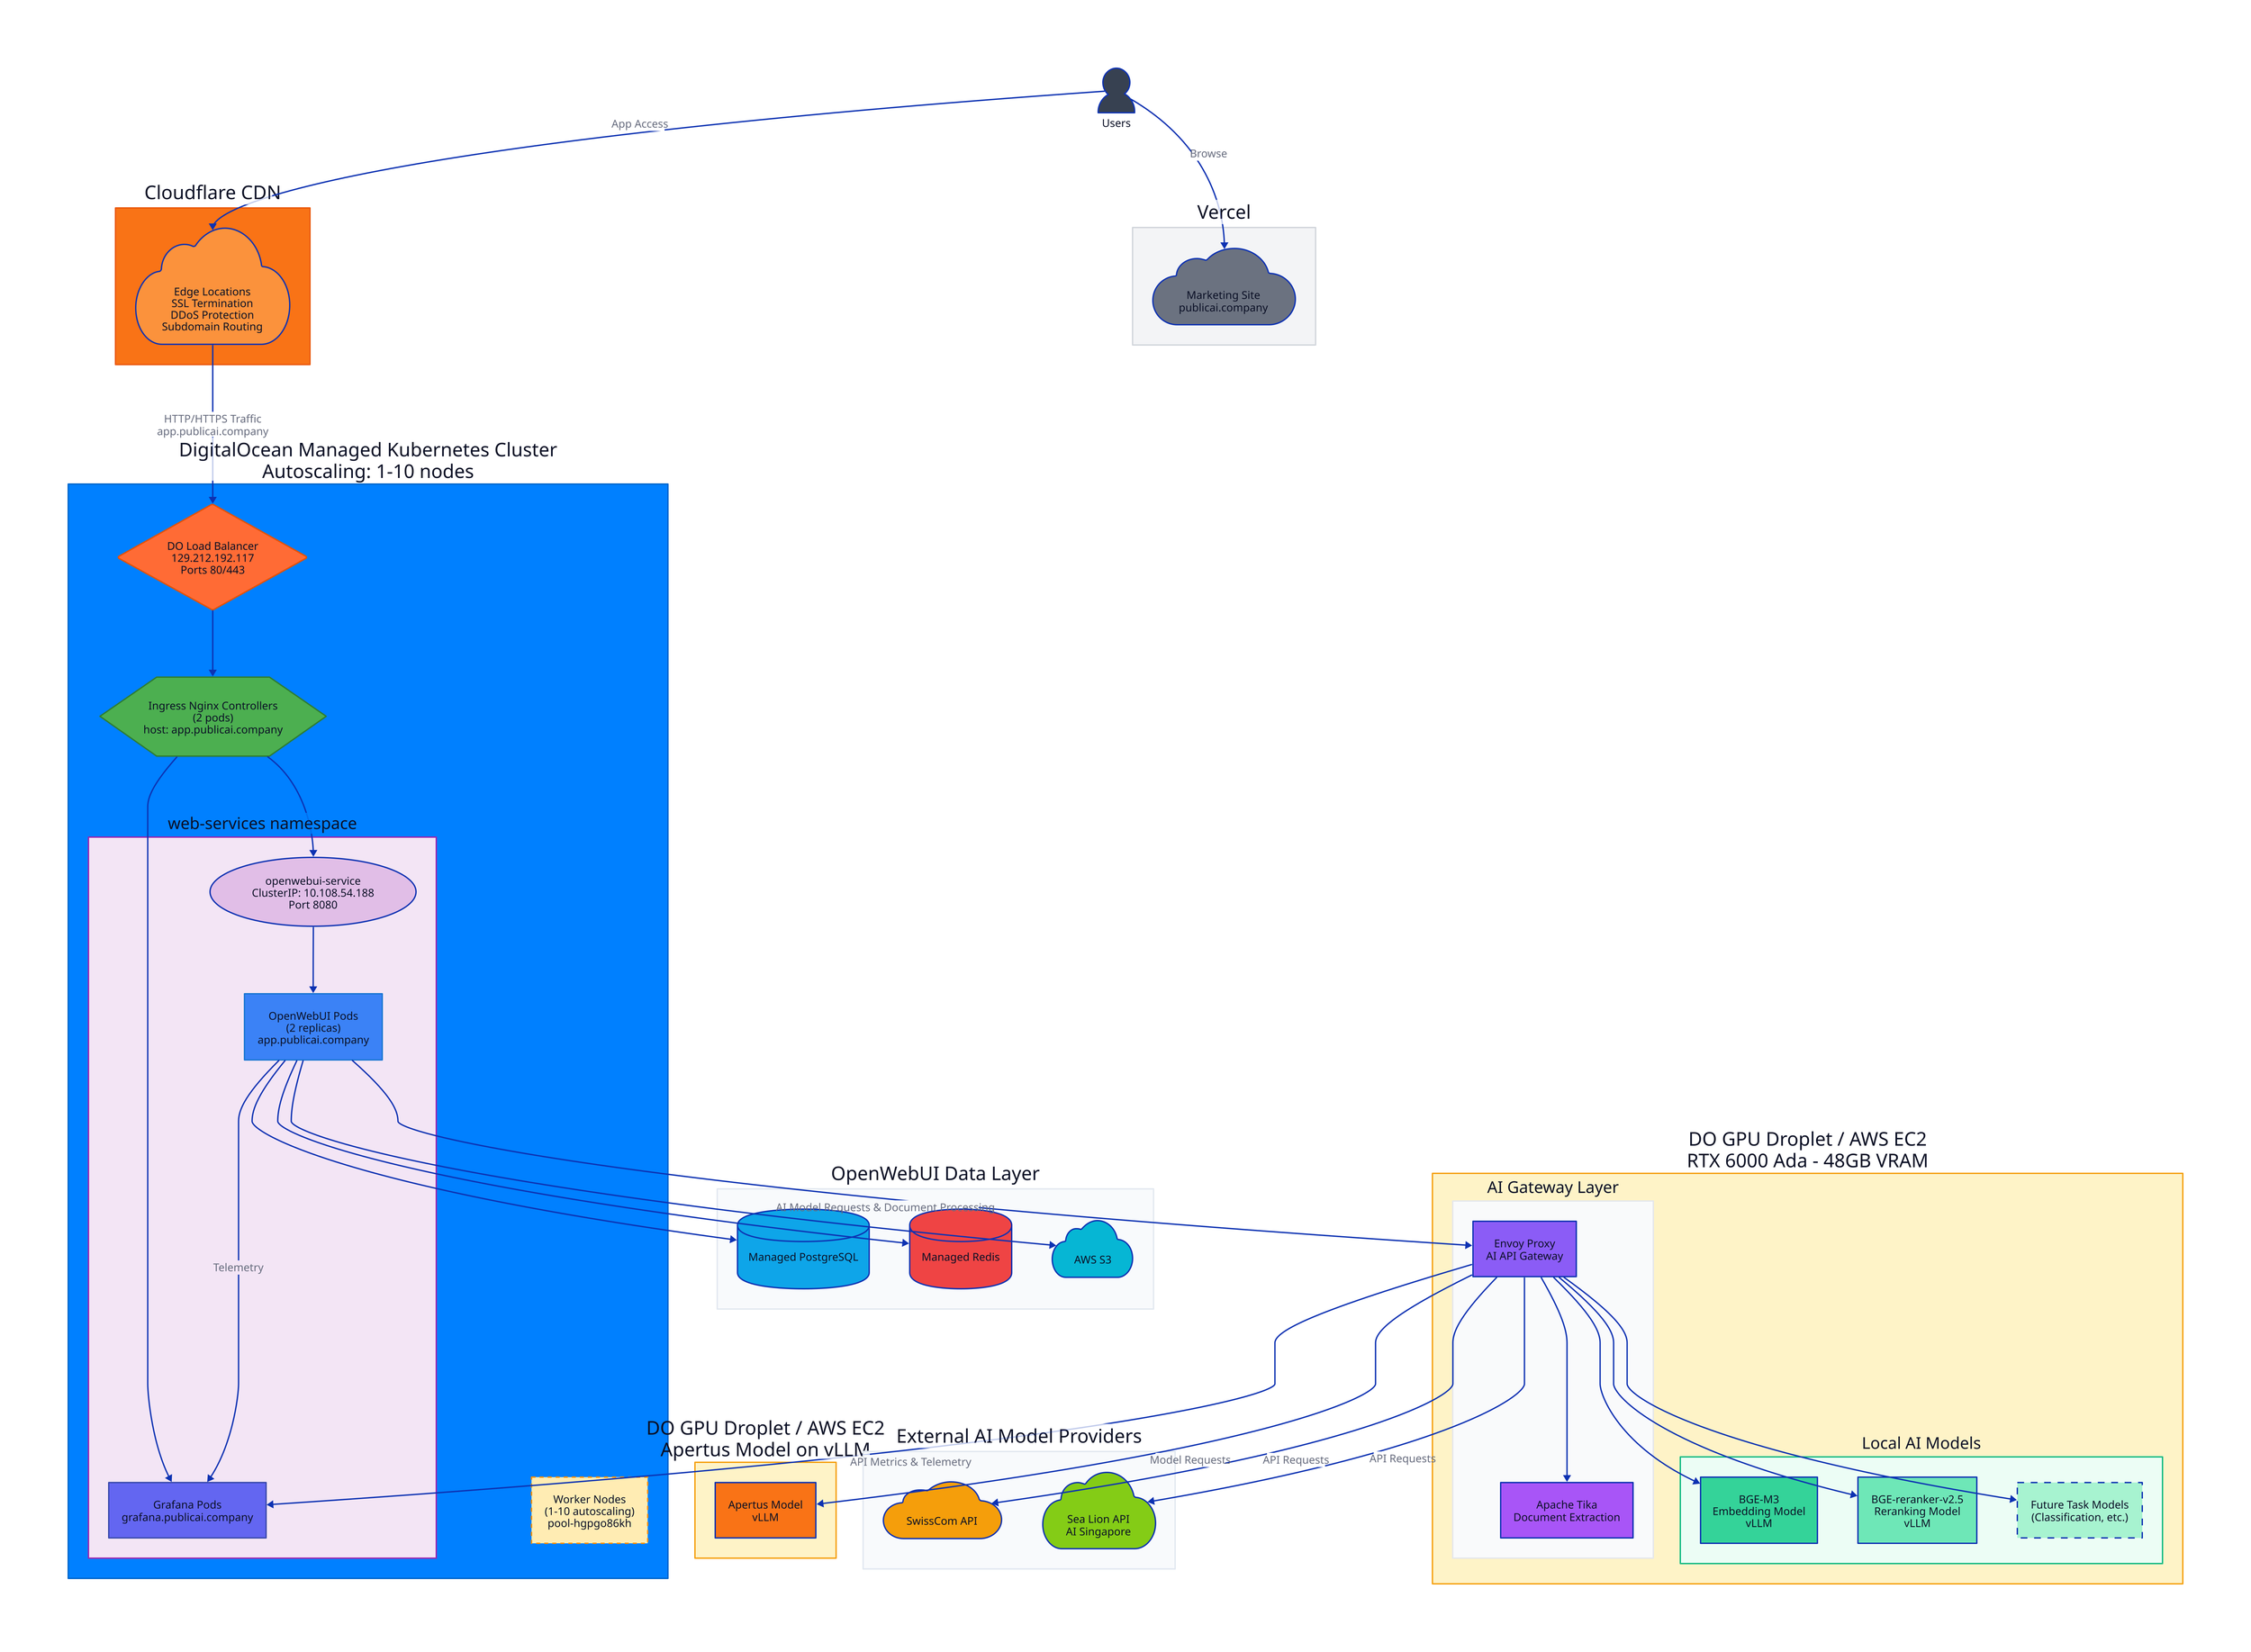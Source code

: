 direction: down

# Users at top
users: {
  label: "Users"
  shape: person
  style.fill: "#374151"
}

# DigitalOcean Managed Kubernetes Cluster
do_kubernetes: {
  label: "DigitalOcean Managed Kubernetes Cluster\nAutoscaling: 1-10 nodes"
  style.fill: "#0080ff"
  style.stroke: "#0066cc"
  
  # Load Balancer
  load_balancer: {
    label: "DO Load Balancer\n129.212.192.117\nPorts 80/443"
    shape: diamond
    style.fill: "#ff6b35"
    style.stroke: "#e55100"
  }
  
  # Ingress Controller
  ingress_nginx: {
    label: "Ingress Nginx Controllers\n(2 pods)\nhost: app.publicai.company"
    shape: hexagon
    style.fill: "#4caf50"
    style.stroke: "#2e7d32"
  }
  
  # Web Services Namespace
  web_services: {
    label: "web-services namespace"
    style.fill: "#f3e5f5"
    style.stroke: "#9c27b0"
    
    openwebui_service: {
      label: "openwebui-service\nClusterIP: 10.108.54.188\nPort 8080"
      shape: oval
      style.fill: "#e1bee7"
    }
    
    openwebui_pods: {
      label: "OpenWebUI Pods\n(2 replicas)\napp.publicai.company"
      shape: rectangle
      style.fill: "#3b82f6"
      style.stroke: "#1976d2"
    }
    
    grafana_pods: {
      label: "Grafana Pods\ngrafana.publicai.company"
      shape: rectangle
      style.fill: "#6366f1"
      style.stroke: "#3949ab"
    }
  }
  
  # Worker Nodes
  worker_nodes: {
    label: "Worker Nodes\n(1-10 autoscaling)\npool-hgpgo86kh"
    shape: rectangle
    style.fill: "#ffecb3"
    style.stroke: "#ff8f00"
    style.stroke-dash: 3
  }
  
  # Connections within cluster
  load_balancer -> ingress_nginx
  ingress_nginx -> web_services.openwebui_service
  ingress_nginx -> web_services.grafana_pods
  web_services.openwebui_service -> web_services.openwebui_pods
  web_services.openwebui_pods -> web_services.grafana_pods: "Telemetry"
}

gpu_droplet: {
  label: "DO GPU Droplet / AWS EC2\nRTX 6000 Ada - 48GB VRAM"
  style.fill: "#fef3c7"
  style.stroke: "#f59e0b"
  
  ai_gateway: {
    label: "AI Gateway Layer"
    style.fill: "#f9fafb"
    style.stroke: "#e5e7eb"
    envoy: {
      label: "Envoy Proxy\nAI API Gateway"
      shape: rectangle
      style.fill: "#8b5cf6"
    }
    tika: {
      label: "Apache Tika\nDocument Extraction"
      shape: rectangle
      style.fill: "#a855f7"
    }
  }
  
  local_models: {
    label: "Local AI Models"
    style.fill: "#ecfdf5"
    style.stroke: "#10b981"
    bge_m3: {
      label: "BGE-M3\nEmbedding Model\nvLLM"
      shape: rectangle
      style.fill: "#34d399"
    }
    bge_reranker: {
      label: "BGE-reranker-v2.5\nReranking Model\nvLLM"
      shape: rectangle
      style.fill: "#6ee7b7"
    }
    task_model: {
      label: "Future Task Models\n(Classification, etc.)"
      shape: rectangle
      style.fill: "#a7f3d0"
      style.stroke-dash: 5
    }
  }
  
  ai_gateway.envoy -> local_models.bge_m3
  ai_gateway.envoy -> local_models.bge_reranker
  ai_gateway.envoy -> local_models.task_model
  ai_gateway.envoy -> ai_gateway.tika
}

apertus_droplet: {
  label: "DO GPU Droplet / AWS EC2\nApertus Model on vLLM"
  style.fill: "#fef3c7"
  style.stroke: "#f59e0b"
  
  apertus_model: {
    label: "Apertus Model\nvLLM"
    shape: rectangle
    style.fill: "#f97316"
  }
}

# External services
cloudflare: {
  label: "Cloudflare CDN"
  style.fill: "#f97316"
  style.stroke: "#ea580c"
  cdn: {
    label: "Edge Locations\nSSL Termination\nDDoS Protection\nSubdomain Routing"
    shape: cloud
    style.fill: "#fb923c"
  }
}

vercel: {
  label: "Vercel"
  style.fill: "#f3f4f6"
  style.stroke: "#d1d5db"
  marketing: {
    label: "Marketing Site\npublicai.company"
    shape: cloud
    style.fill: "#6b7280"
  }
}

openwebui_deps: {
  label: "OpenWebUI Data Layer"
  style.fill: "#f8fafc"
  style.stroke: "#e2e8f0"
  postgres: {
    label: "Managed PostgreSQL"
    shape: cylinder
    style.fill: "#0ea5e9"
  }
  redis: {
    label: "Managed Redis"
    shape: cylinder
    style.fill: "#ef4444"
  }
  spaces: {
    label: "AWS S3"
    shape: cloud
    style.fill: "#06b6d4"
  }
}

external_ai_providers: {
  label: "External AI Model Providers"
  style.fill: "#f8fafc"
  style.stroke: "#e2e8f0"
  swisscom: {
    label: "SwissCom API"
    shape: cloud
    style.fill: "#f59e0b"
  }
  sealion: {
    label: "Sea Lion API\nAI Singapore"
    shape: cloud
    style.fill: "#84cc16"
  }
}

# Connections
users -> vercel.marketing: "Browse"
users -> cloudflare.cdn: "App Access"
cloudflare.cdn -> do_kubernetes.load_balancer: "HTTP/HTTPS Traffic\napp.publicai.company"

do_kubernetes.web_services.openwebui_pods -> openwebui_deps.postgres
do_kubernetes.web_services.openwebui_pods -> openwebui_deps.redis
do_kubernetes.web_services.openwebui_pods -> openwebui_deps.spaces

do_kubernetes.web_services.openwebui_pods -> gpu_droplet.ai_gateway.envoy: "AI Model Requests & Document Processing"

gpu_droplet.ai_gateway.envoy -> external_ai_providers.swisscom: "API Requests"
gpu_droplet.ai_gateway.envoy -> external_ai_providers.sealion: "API Requests"
gpu_droplet.ai_gateway.envoy -> apertus_droplet.apertus_model: "Model Requests"

gpu_droplet.ai_gateway.envoy -> do_kubernetes.web_services.grafana_pods: "API Metrics & Telemetry"